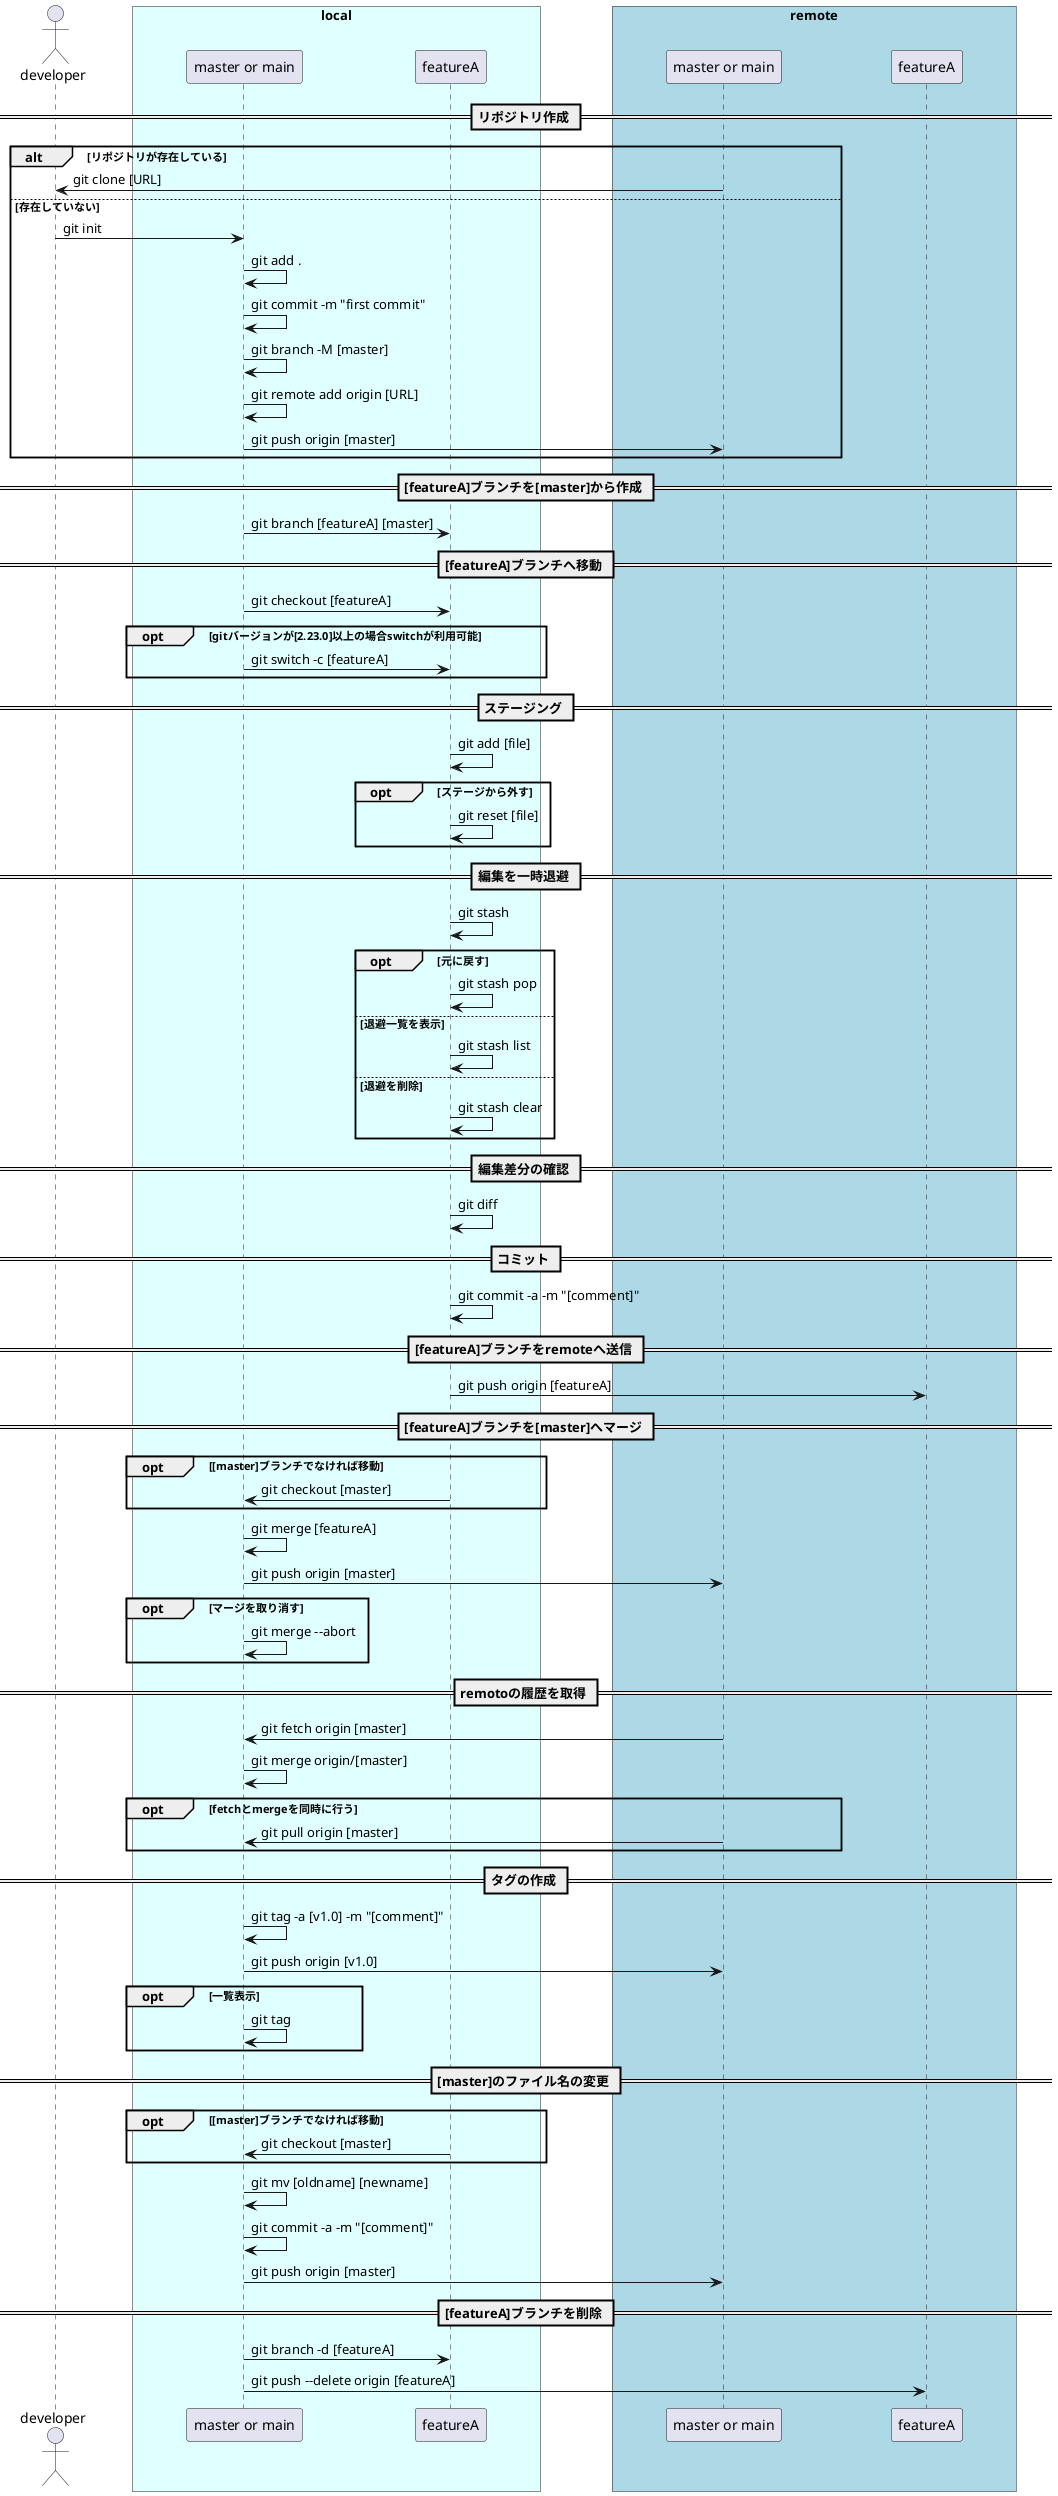 @startuml　git-command-cheat-sheet

skinparam participantPadding 50
skinparam BoxPadding 35

actor developer as developer
box "local" #LightCyan
participant  "master or main" as lmaster
participant  featureA as lfeatureA
end box

box "remote" #LightBlue
participant  "master or main"  as rmaster
participant  featureA as rfeatureA
end box

== リポジトリ作成 ==
alt リポジトリが存在している
developer <- rmaster : git clone [URL]
else 存在していない
developer -> lmaster : git init
lmaster -> lmaster : git add .
lmaster -> lmaster : git commit -m "first commit"
lmaster -> lmaster : git branch -M [master]
lmaster -> lmaster : git remote add origin [URL]
lmaster -> rmaster : git push origin [master]
end

== [featureA]ブランチを[master]から作成 ==
lmaster -> lfeatureA : git branch [featureA] [master]

== [featureA]ブランチへ移動 ==
lmaster -> lfeatureA : git checkout [featureA]
opt gitバージョンが[2.23.0]以上の場合switchが利用可能 
lmaster -> lfeatureA : git switch -c [featureA]
end

== ステージング ==
lfeatureA -> lfeatureA : git add [file]
opt ステージから外す
lfeatureA -> lfeatureA : git reset [file]
end

== 編集を一時退避 ==
lfeatureA -> lfeatureA : git stash
opt 元に戻す
lfeatureA -> lfeatureA : git stash pop
else 退避一覧を表示
lfeatureA -> lfeatureA : git stash list
else 退避を削除
lfeatureA -> lfeatureA : git stash clear
end

== 編集差分の確認 ==
lfeatureA -> lfeatureA : git diff

== コミット ==
lfeatureA -> lfeatureA : git commit -a -m "[comment]"

== [featureA]ブランチをremoteへ送信 ==
lfeatureA -> rfeatureA : git push origin [featureA]

== [featureA]ブランチを[master]へマージ ==
opt [master]ブランチでなければ移動
lmaster <- lfeatureA : git checkout [master]
end
lmaster -> lmaster : git merge [featureA]
lmaster -> rmaster : git push origin [master]
opt マージを取り消す
lmaster -> lmaster : git merge --abort
end 

== remotoの履歴を取得 ==
lmaster <- rmaster : git fetch origin [master]
lmaster -> lmaster : git merge origin/[master]
opt fetchとmergeを同時に行う
lmaster <- rmaster : git pull origin [master]
end

== タグの作成 ==
lmaster -> lmaster : git tag -a [v1.0] -m "[comment]"
lmaster -> rmaster : git push origin [v1.0]
opt 一覧表示
lmaster -> lmaster : git tag
end

== [master]のファイル名の変更 ==
opt [master]ブランチでなければ移動
lmaster <- lfeatureA : git checkout [master]
end
lmaster -> lmaster : git mv [oldname] [newname]
lmaster -> lmaster :git commit -a -m "[comment]"
lmaster -> rmaster :git push origin [master]

== [featureA]ブランチを削除 ==
lmaster -> lfeatureA : git branch -d [featureA]
lmaster -> rfeatureA : git push --delete origin [featureA]

@enduml
